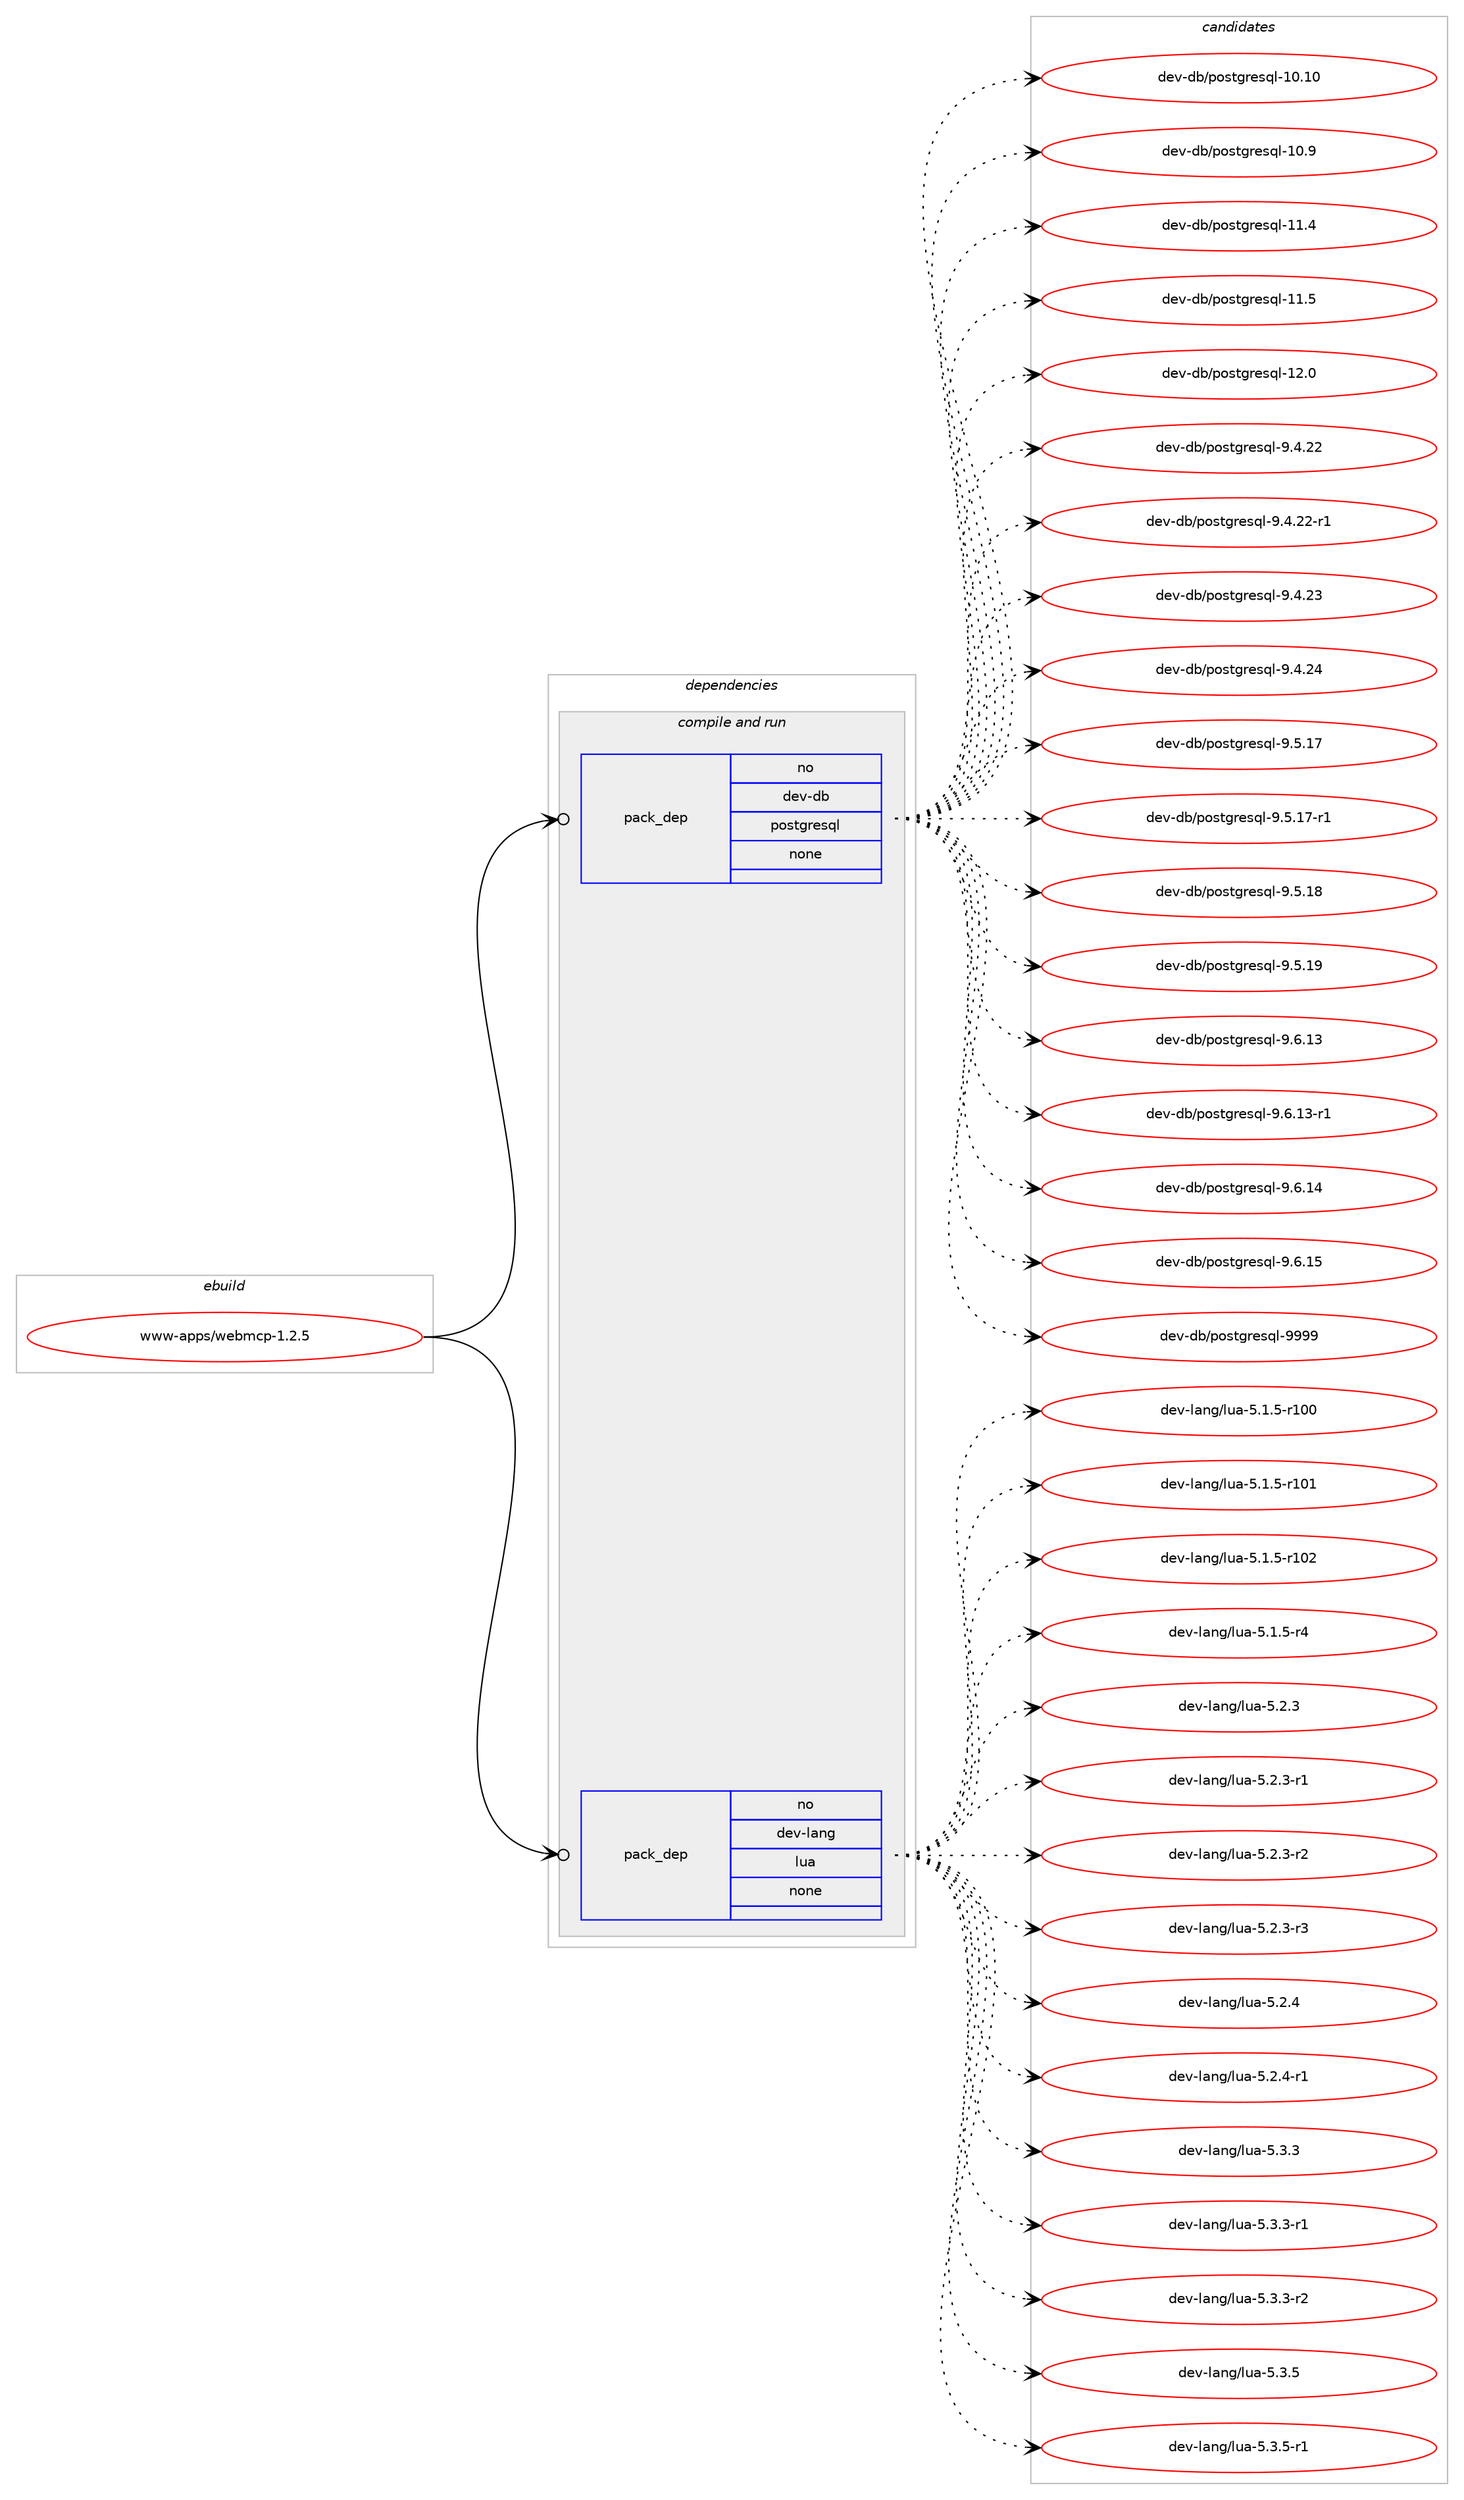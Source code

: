 digraph prolog {

# *************
# Graph options
# *************

newrank=true;
concentrate=true;
compound=true;
graph [rankdir=LR,fontname=Helvetica,fontsize=10,ranksep=1.5];#, ranksep=2.5, nodesep=0.2];
edge  [arrowhead=vee];
node  [fontname=Helvetica,fontsize=10];

# **********
# The ebuild
# **********

subgraph cluster_leftcol {
color=gray;
label=<<i>ebuild</i>>;
id [label="www-apps/webmcp-1.2.5", color=red, width=4, href="../www-apps/webmcp-1.2.5.svg"];
}

# ****************
# The dependencies
# ****************

subgraph cluster_midcol {
color=gray;
label=<<i>dependencies</i>>;
subgraph cluster_compile {
fillcolor="#eeeeee";
style=filled;
label=<<i>compile</i>>;
}
subgraph cluster_compileandrun {
fillcolor="#eeeeee";
style=filled;
label=<<i>compile and run</i>>;
subgraph pack673001 {
dependency906617 [label=<<TABLE BORDER="0" CELLBORDER="1" CELLSPACING="0" CELLPADDING="4" WIDTH="220"><TR><TD ROWSPAN="6" CELLPADDING="30">pack_dep</TD></TR><TR><TD WIDTH="110">no</TD></TR><TR><TD>dev-db</TD></TR><TR><TD>postgresql</TD></TR><TR><TD>none</TD></TR><TR><TD></TD></TR></TABLE>>, shape=none, color=blue];
}
id:e -> dependency906617:w [weight=20,style="solid",arrowhead="odotvee"];
subgraph pack673002 {
dependency906618 [label=<<TABLE BORDER="0" CELLBORDER="1" CELLSPACING="0" CELLPADDING="4" WIDTH="220"><TR><TD ROWSPAN="6" CELLPADDING="30">pack_dep</TD></TR><TR><TD WIDTH="110">no</TD></TR><TR><TD>dev-lang</TD></TR><TR><TD>lua</TD></TR><TR><TD>none</TD></TR><TR><TD></TD></TR></TABLE>>, shape=none, color=blue];
}
id:e -> dependency906618:w [weight=20,style="solid",arrowhead="odotvee"];
}
subgraph cluster_run {
fillcolor="#eeeeee";
style=filled;
label=<<i>run</i>>;
}
}

# **************
# The candidates
# **************

subgraph cluster_choices {
rank=same;
color=gray;
label=<<i>candidates</i>>;

subgraph choice673001 {
color=black;
nodesep=1;
choice100101118451009847112111115116103114101115113108454948464948 [label="dev-db/postgresql-10.10", color=red, width=4,href="../dev-db/postgresql-10.10.svg"];
choice1001011184510098471121111151161031141011151131084549484657 [label="dev-db/postgresql-10.9", color=red, width=4,href="../dev-db/postgresql-10.9.svg"];
choice1001011184510098471121111151161031141011151131084549494652 [label="dev-db/postgresql-11.4", color=red, width=4,href="../dev-db/postgresql-11.4.svg"];
choice1001011184510098471121111151161031141011151131084549494653 [label="dev-db/postgresql-11.5", color=red, width=4,href="../dev-db/postgresql-11.5.svg"];
choice1001011184510098471121111151161031141011151131084549504648 [label="dev-db/postgresql-12.0", color=red, width=4,href="../dev-db/postgresql-12.0.svg"];
choice10010111845100984711211111511610311410111511310845574652465050 [label="dev-db/postgresql-9.4.22", color=red, width=4,href="../dev-db/postgresql-9.4.22.svg"];
choice100101118451009847112111115116103114101115113108455746524650504511449 [label="dev-db/postgresql-9.4.22-r1", color=red, width=4,href="../dev-db/postgresql-9.4.22-r1.svg"];
choice10010111845100984711211111511610311410111511310845574652465051 [label="dev-db/postgresql-9.4.23", color=red, width=4,href="../dev-db/postgresql-9.4.23.svg"];
choice10010111845100984711211111511610311410111511310845574652465052 [label="dev-db/postgresql-9.4.24", color=red, width=4,href="../dev-db/postgresql-9.4.24.svg"];
choice10010111845100984711211111511610311410111511310845574653464955 [label="dev-db/postgresql-9.5.17", color=red, width=4,href="../dev-db/postgresql-9.5.17.svg"];
choice100101118451009847112111115116103114101115113108455746534649554511449 [label="dev-db/postgresql-9.5.17-r1", color=red, width=4,href="../dev-db/postgresql-9.5.17-r1.svg"];
choice10010111845100984711211111511610311410111511310845574653464956 [label="dev-db/postgresql-9.5.18", color=red, width=4,href="../dev-db/postgresql-9.5.18.svg"];
choice10010111845100984711211111511610311410111511310845574653464957 [label="dev-db/postgresql-9.5.19", color=red, width=4,href="../dev-db/postgresql-9.5.19.svg"];
choice10010111845100984711211111511610311410111511310845574654464951 [label="dev-db/postgresql-9.6.13", color=red, width=4,href="../dev-db/postgresql-9.6.13.svg"];
choice100101118451009847112111115116103114101115113108455746544649514511449 [label="dev-db/postgresql-9.6.13-r1", color=red, width=4,href="../dev-db/postgresql-9.6.13-r1.svg"];
choice10010111845100984711211111511610311410111511310845574654464952 [label="dev-db/postgresql-9.6.14", color=red, width=4,href="../dev-db/postgresql-9.6.14.svg"];
choice10010111845100984711211111511610311410111511310845574654464953 [label="dev-db/postgresql-9.6.15", color=red, width=4,href="../dev-db/postgresql-9.6.15.svg"];
choice1001011184510098471121111151161031141011151131084557575757 [label="dev-db/postgresql-9999", color=red, width=4,href="../dev-db/postgresql-9999.svg"];
dependency906617:e -> choice100101118451009847112111115116103114101115113108454948464948:w [style=dotted,weight="100"];
dependency906617:e -> choice1001011184510098471121111151161031141011151131084549484657:w [style=dotted,weight="100"];
dependency906617:e -> choice1001011184510098471121111151161031141011151131084549494652:w [style=dotted,weight="100"];
dependency906617:e -> choice1001011184510098471121111151161031141011151131084549494653:w [style=dotted,weight="100"];
dependency906617:e -> choice1001011184510098471121111151161031141011151131084549504648:w [style=dotted,weight="100"];
dependency906617:e -> choice10010111845100984711211111511610311410111511310845574652465050:w [style=dotted,weight="100"];
dependency906617:e -> choice100101118451009847112111115116103114101115113108455746524650504511449:w [style=dotted,weight="100"];
dependency906617:e -> choice10010111845100984711211111511610311410111511310845574652465051:w [style=dotted,weight="100"];
dependency906617:e -> choice10010111845100984711211111511610311410111511310845574652465052:w [style=dotted,weight="100"];
dependency906617:e -> choice10010111845100984711211111511610311410111511310845574653464955:w [style=dotted,weight="100"];
dependency906617:e -> choice100101118451009847112111115116103114101115113108455746534649554511449:w [style=dotted,weight="100"];
dependency906617:e -> choice10010111845100984711211111511610311410111511310845574653464956:w [style=dotted,weight="100"];
dependency906617:e -> choice10010111845100984711211111511610311410111511310845574653464957:w [style=dotted,weight="100"];
dependency906617:e -> choice10010111845100984711211111511610311410111511310845574654464951:w [style=dotted,weight="100"];
dependency906617:e -> choice100101118451009847112111115116103114101115113108455746544649514511449:w [style=dotted,weight="100"];
dependency906617:e -> choice10010111845100984711211111511610311410111511310845574654464952:w [style=dotted,weight="100"];
dependency906617:e -> choice10010111845100984711211111511610311410111511310845574654464953:w [style=dotted,weight="100"];
dependency906617:e -> choice1001011184510098471121111151161031141011151131084557575757:w [style=dotted,weight="100"];
}
subgraph choice673002 {
color=black;
nodesep=1;
choice1001011184510897110103471081179745534649465345114494848 [label="dev-lang/lua-5.1.5-r100", color=red, width=4,href="../dev-lang/lua-5.1.5-r100.svg"];
choice1001011184510897110103471081179745534649465345114494849 [label="dev-lang/lua-5.1.5-r101", color=red, width=4,href="../dev-lang/lua-5.1.5-r101.svg"];
choice1001011184510897110103471081179745534649465345114494850 [label="dev-lang/lua-5.1.5-r102", color=red, width=4,href="../dev-lang/lua-5.1.5-r102.svg"];
choice100101118451089711010347108117974553464946534511452 [label="dev-lang/lua-5.1.5-r4", color=red, width=4,href="../dev-lang/lua-5.1.5-r4.svg"];
choice10010111845108971101034710811797455346504651 [label="dev-lang/lua-5.2.3", color=red, width=4,href="../dev-lang/lua-5.2.3.svg"];
choice100101118451089711010347108117974553465046514511449 [label="dev-lang/lua-5.2.3-r1", color=red, width=4,href="../dev-lang/lua-5.2.3-r1.svg"];
choice100101118451089711010347108117974553465046514511450 [label="dev-lang/lua-5.2.3-r2", color=red, width=4,href="../dev-lang/lua-5.2.3-r2.svg"];
choice100101118451089711010347108117974553465046514511451 [label="dev-lang/lua-5.2.3-r3", color=red, width=4,href="../dev-lang/lua-5.2.3-r3.svg"];
choice10010111845108971101034710811797455346504652 [label="dev-lang/lua-5.2.4", color=red, width=4,href="../dev-lang/lua-5.2.4.svg"];
choice100101118451089711010347108117974553465046524511449 [label="dev-lang/lua-5.2.4-r1", color=red, width=4,href="../dev-lang/lua-5.2.4-r1.svg"];
choice10010111845108971101034710811797455346514651 [label="dev-lang/lua-5.3.3", color=red, width=4,href="../dev-lang/lua-5.3.3.svg"];
choice100101118451089711010347108117974553465146514511449 [label="dev-lang/lua-5.3.3-r1", color=red, width=4,href="../dev-lang/lua-5.3.3-r1.svg"];
choice100101118451089711010347108117974553465146514511450 [label="dev-lang/lua-5.3.3-r2", color=red, width=4,href="../dev-lang/lua-5.3.3-r2.svg"];
choice10010111845108971101034710811797455346514653 [label="dev-lang/lua-5.3.5", color=red, width=4,href="../dev-lang/lua-5.3.5.svg"];
choice100101118451089711010347108117974553465146534511449 [label="dev-lang/lua-5.3.5-r1", color=red, width=4,href="../dev-lang/lua-5.3.5-r1.svg"];
dependency906618:e -> choice1001011184510897110103471081179745534649465345114494848:w [style=dotted,weight="100"];
dependency906618:e -> choice1001011184510897110103471081179745534649465345114494849:w [style=dotted,weight="100"];
dependency906618:e -> choice1001011184510897110103471081179745534649465345114494850:w [style=dotted,weight="100"];
dependency906618:e -> choice100101118451089711010347108117974553464946534511452:w [style=dotted,weight="100"];
dependency906618:e -> choice10010111845108971101034710811797455346504651:w [style=dotted,weight="100"];
dependency906618:e -> choice100101118451089711010347108117974553465046514511449:w [style=dotted,weight="100"];
dependency906618:e -> choice100101118451089711010347108117974553465046514511450:w [style=dotted,weight="100"];
dependency906618:e -> choice100101118451089711010347108117974553465046514511451:w [style=dotted,weight="100"];
dependency906618:e -> choice10010111845108971101034710811797455346504652:w [style=dotted,weight="100"];
dependency906618:e -> choice100101118451089711010347108117974553465046524511449:w [style=dotted,weight="100"];
dependency906618:e -> choice10010111845108971101034710811797455346514651:w [style=dotted,weight="100"];
dependency906618:e -> choice100101118451089711010347108117974553465146514511449:w [style=dotted,weight="100"];
dependency906618:e -> choice100101118451089711010347108117974553465146514511450:w [style=dotted,weight="100"];
dependency906618:e -> choice10010111845108971101034710811797455346514653:w [style=dotted,weight="100"];
dependency906618:e -> choice100101118451089711010347108117974553465146534511449:w [style=dotted,weight="100"];
}
}

}
